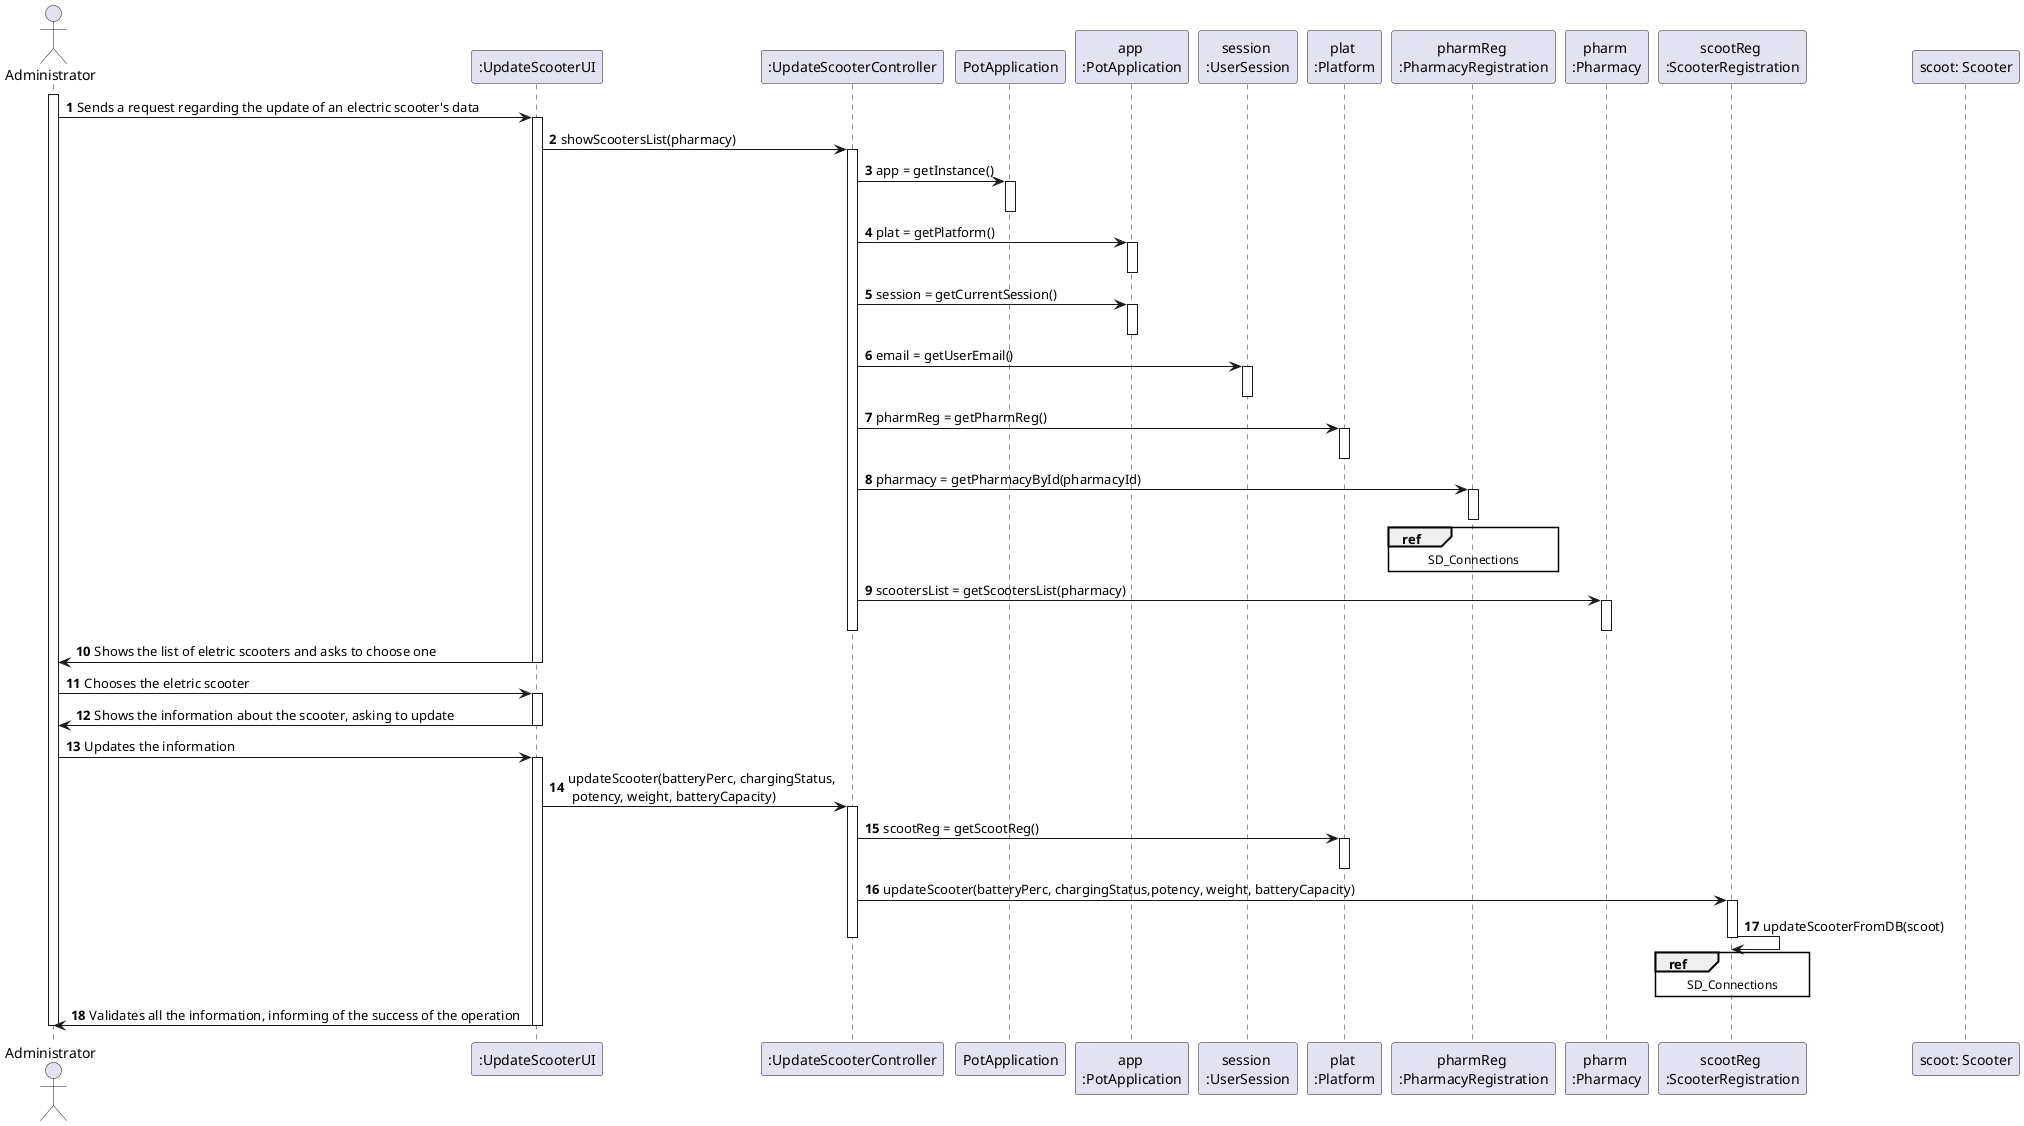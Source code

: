@startuml
autonumber
actor "Administrator" as ADMIN

participant ":UpdateScooterUI" as UI
participant ":UpdateScooterController" as CTRL
participant "PotApplication" as PA
participant "app \n:PotApplication" as APA
participant "session \n:UserSession" as US
participant "plat \n:Platform" as PLAT
participant "pharmReg \n:PharmacyRegistration" as PH
participant "pharm \n:Pharmacy" as PHARM
participant "scootReg \n:ScooterRegistration" as RS
participant "scoot: Scooter" as SC



activate ADMIN

ADMIN -> UI : Sends a request regarding the update of an electric scooter's data
activate UI
UI -> CTRL : showScootersList(pharmacy)
activate CTRL
CTRL -> PA : app = getInstance()
activate PA
deactivate PA
CTRL -> APA : plat = getPlatform()
activate APA
deactivate APA
CTRL -> APA : session = getCurrentSession()
activate APA
deactivate APA
CTRL -> US : email = getUserEmail()
activate US
deactivate US
CTRL -> PLAT : pharmReg = getPharmReg()
activate PLAT
deactivate PLAT
CTRL -> PH : pharmacy = getPharmacyById(pharmacyId)
activate PH
ref over PH
SD_Connections
end ref
deactivate PH
CTRL -> PHARM : scootersList = getScootersList(pharmacy)
activate PHARM
deactivate PHARM
deactivate CTRL
UI -> ADMIN : Shows the list of eletric scooters and asks to choose one
deactivate UI

ADMIN -> UI : Chooses the eletric scooter
activate UI

UI -> ADMIN : Shows the information about the scooter, asking to update
deactivate UI

ADMIN -> UI : Updates the information
activate UI
UI -> CTRL : updateScooter(batteryPerc, chargingStatus,\n potency, weight, batteryCapacity)
activate CTRL
CTRL -> PLAT : scootReg = getScootReg()
activate PLAT
deactivate PLAT
CTRL -> RS : updateScooter(batteryPerc, chargingStatus,potency, weight, batteryCapacity)
activate RS
RS -> RS : updateScooterFromDB(scoot)
ref over RS
SD_Connections
end ref
deactivate RS
deactivate CTRL
UI -> ADMIN : Validates all the information, informing of the success of the operation

deactivate UI

deactivate ADMIN

@enduml
